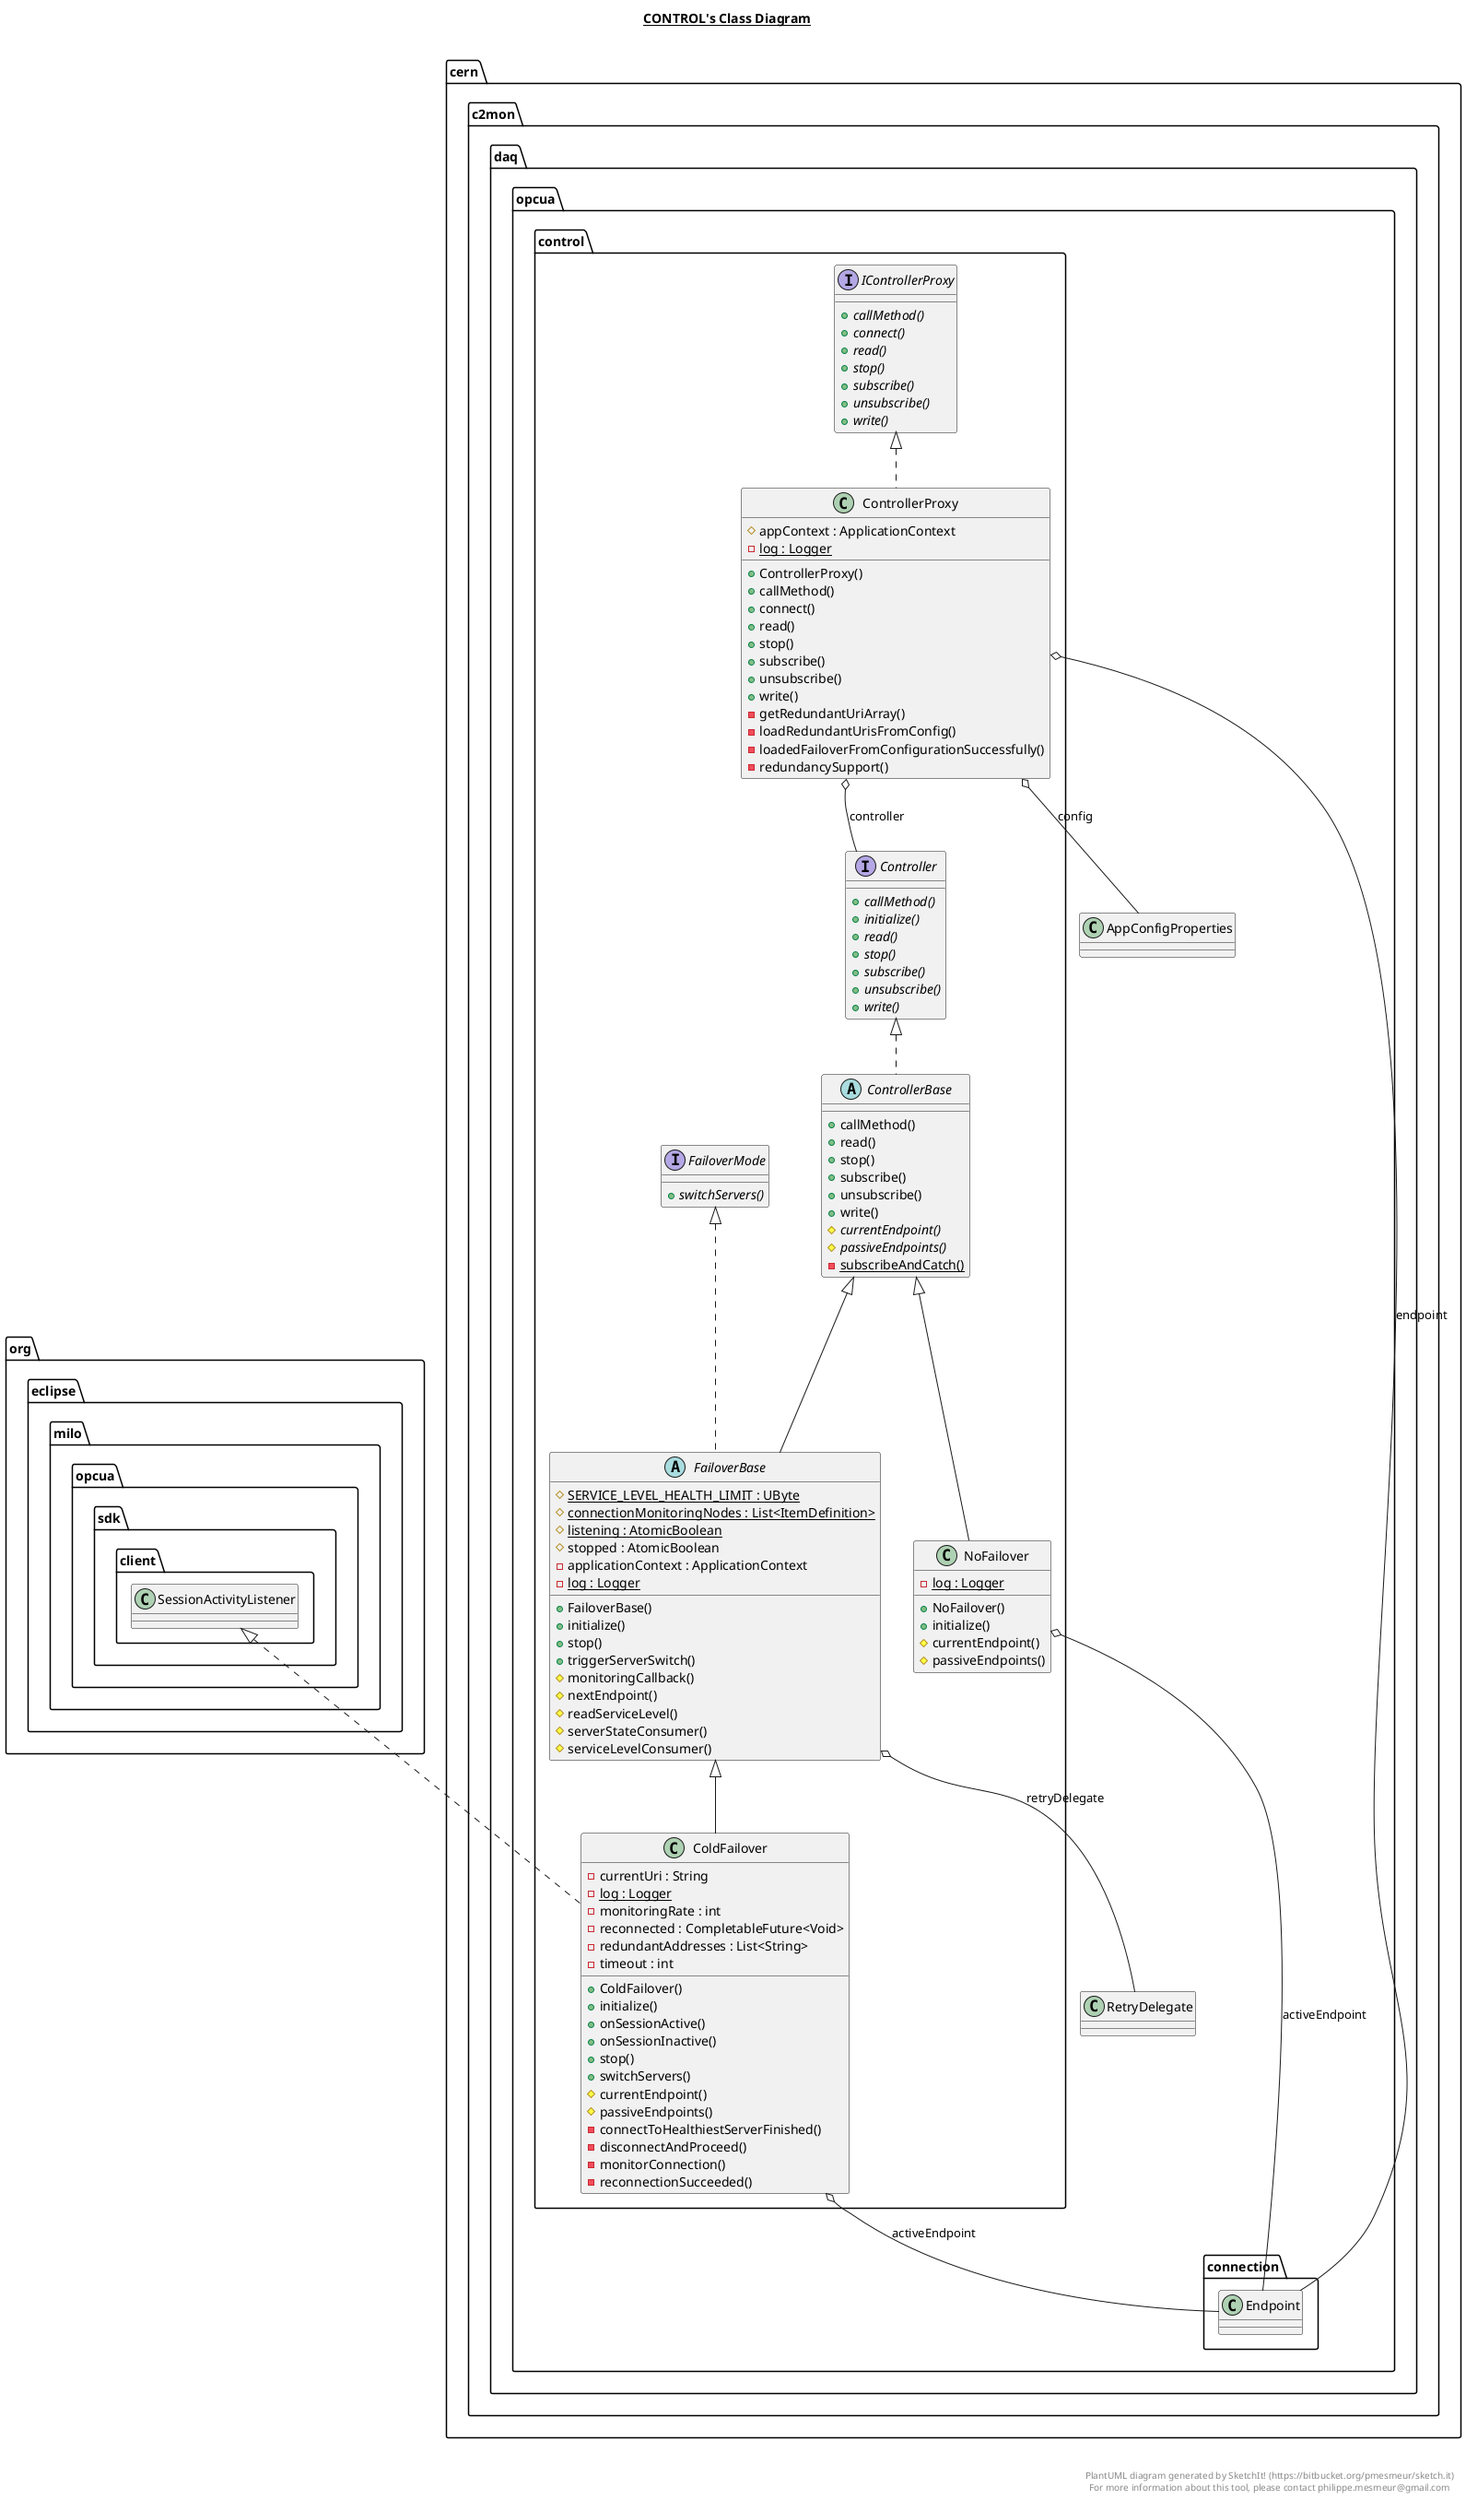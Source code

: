 @startuml

title __CONTROL's Class Diagram__\n

  namespace cern.c2mon.daq.opcua {
    namespace control {
      class cern.c2mon.daq.opcua.control.ColdFailover {
          - currentUri : String
          {static} - log : Logger
          - monitoringRate : int
          - reconnected : CompletableFuture<Void>
          - redundantAddresses : List<String>
          - timeout : int
          + ColdFailover()
          + initialize()
          + onSessionActive()
          + onSessionInactive()
          + stop()
          + switchServers()
          # currentEndpoint()
          # passiveEndpoints()
          - connectToHealthiestServerFinished()
          - disconnectAndProceed()
          - monitorConnection()
          - reconnectionSucceeded()
      }
    }
  }
  

  namespace cern.c2mon.daq.opcua {
    namespace control {
      interface cern.c2mon.daq.opcua.control.Controller {
          {abstract} + callMethod()
          {abstract} + initialize()
          {abstract} + read()
          {abstract} + stop()
          {abstract} + subscribe()
          {abstract} + unsubscribe()
          {abstract} + write()
      }
    }
  }
  

  namespace cern.c2mon.daq.opcua {
    namespace control {
      abstract class cern.c2mon.daq.opcua.control.ControllerBase {
          + callMethod()
          + read()
          + stop()
          + subscribe()
          + unsubscribe()
          + write()
          {abstract} # currentEndpoint()
          {abstract} # passiveEndpoints()
          {static} - subscribeAndCatch()
      }
    }
  }
  

  namespace cern.c2mon.daq.opcua {
    namespace control {
      class cern.c2mon.daq.opcua.control.ControllerProxy {
          # appContext : ApplicationContext
          {static} - log : Logger
          + ControllerProxy()
          + callMethod()
          + connect()
          + read()
          + stop()
          + subscribe()
          + unsubscribe()
          + write()
          - getRedundantUriArray()
          - loadRedundantUrisFromConfig()
          - loadedFailoverFromConfigurationSuccessfully()
          - redundancySupport()
      }
    }
  }
  

  namespace cern.c2mon.daq.opcua {
    namespace control {
      abstract class cern.c2mon.daq.opcua.control.FailoverBase {
          {static} # SERVICE_LEVEL_HEALTH_LIMIT : UByte
          {static} # connectionMonitoringNodes : List<ItemDefinition>
          {static} # listening : AtomicBoolean
          # stopped : AtomicBoolean
          - applicationContext : ApplicationContext
          {static} - log : Logger
          + FailoverBase()
          + initialize()
          + stop()
          + triggerServerSwitch()
          # monitoringCallback()
          # nextEndpoint()
          # readServiceLevel()
          # serverStateConsumer()
          # serviceLevelConsumer()
      }
    }
  }
  

  namespace cern.c2mon.daq.opcua {
    namespace control {
      interface cern.c2mon.daq.opcua.control.FailoverMode {
          {abstract} + switchServers()
      }
    }
  }
  

  namespace cern.c2mon.daq.opcua {
    namespace control {
      interface cern.c2mon.daq.opcua.control.IControllerProxy {
          {abstract} + callMethod()
          {abstract} + connect()
          {abstract} + read()
          {abstract} + stop()
          {abstract} + subscribe()
          {abstract} + unsubscribe()
          {abstract} + write()
      }
    }
  }
  

  namespace cern.c2mon.daq.opcua {
    namespace control {
      class cern.c2mon.daq.opcua.control.NoFailover {
          {static} - log : Logger
          + NoFailover()
          + initialize()
          # currentEndpoint()
          # passiveEndpoints()
      }
    }
  }
  

  cern.c2mon.daq.opcua.control.ColdFailover .up.|> org.eclipse.milo.opcua.sdk.client.SessionActivityListener
  cern.c2mon.daq.opcua.control.ColdFailover -up-|> cern.c2mon.daq.opcua.control.FailoverBase
  cern.c2mon.daq.opcua.control.ColdFailover o-- cern.c2mon.daq.opcua.connection.Endpoint : activeEndpoint
  cern.c2mon.daq.opcua.control.ControllerBase .up.|> cern.c2mon.daq.opcua.control.Controller
  cern.c2mon.daq.opcua.control.ControllerProxy .up.|> cern.c2mon.daq.opcua.control.IControllerProxy
  cern.c2mon.daq.opcua.control.ControllerProxy o-- cern.c2mon.daq.opcua.AppConfigProperties : config
  cern.c2mon.daq.opcua.control.ControllerProxy o-- cern.c2mon.daq.opcua.control.Controller : controller
  cern.c2mon.daq.opcua.control.ControllerProxy o-- cern.c2mon.daq.opcua.connection.Endpoint : endpoint
  cern.c2mon.daq.opcua.control.FailoverBase .up.|> cern.c2mon.daq.opcua.control.FailoverMode
  cern.c2mon.daq.opcua.control.FailoverBase -up-|> cern.c2mon.daq.opcua.control.ControllerBase
  cern.c2mon.daq.opcua.control.FailoverBase o-- cern.c2mon.daq.opcua.RetryDelegate : retryDelegate
  cern.c2mon.daq.opcua.control.NoFailover -up-|> cern.c2mon.daq.opcua.control.ControllerBase
  cern.c2mon.daq.opcua.control.NoFailover o-- cern.c2mon.daq.opcua.connection.Endpoint : activeEndpoint


right footer


PlantUML diagram generated by SketchIt! (https://bitbucket.org/pmesmeur/sketch.it)
For more information about this tool, please contact philippe.mesmeur@gmail.com
endfooter

@enduml
